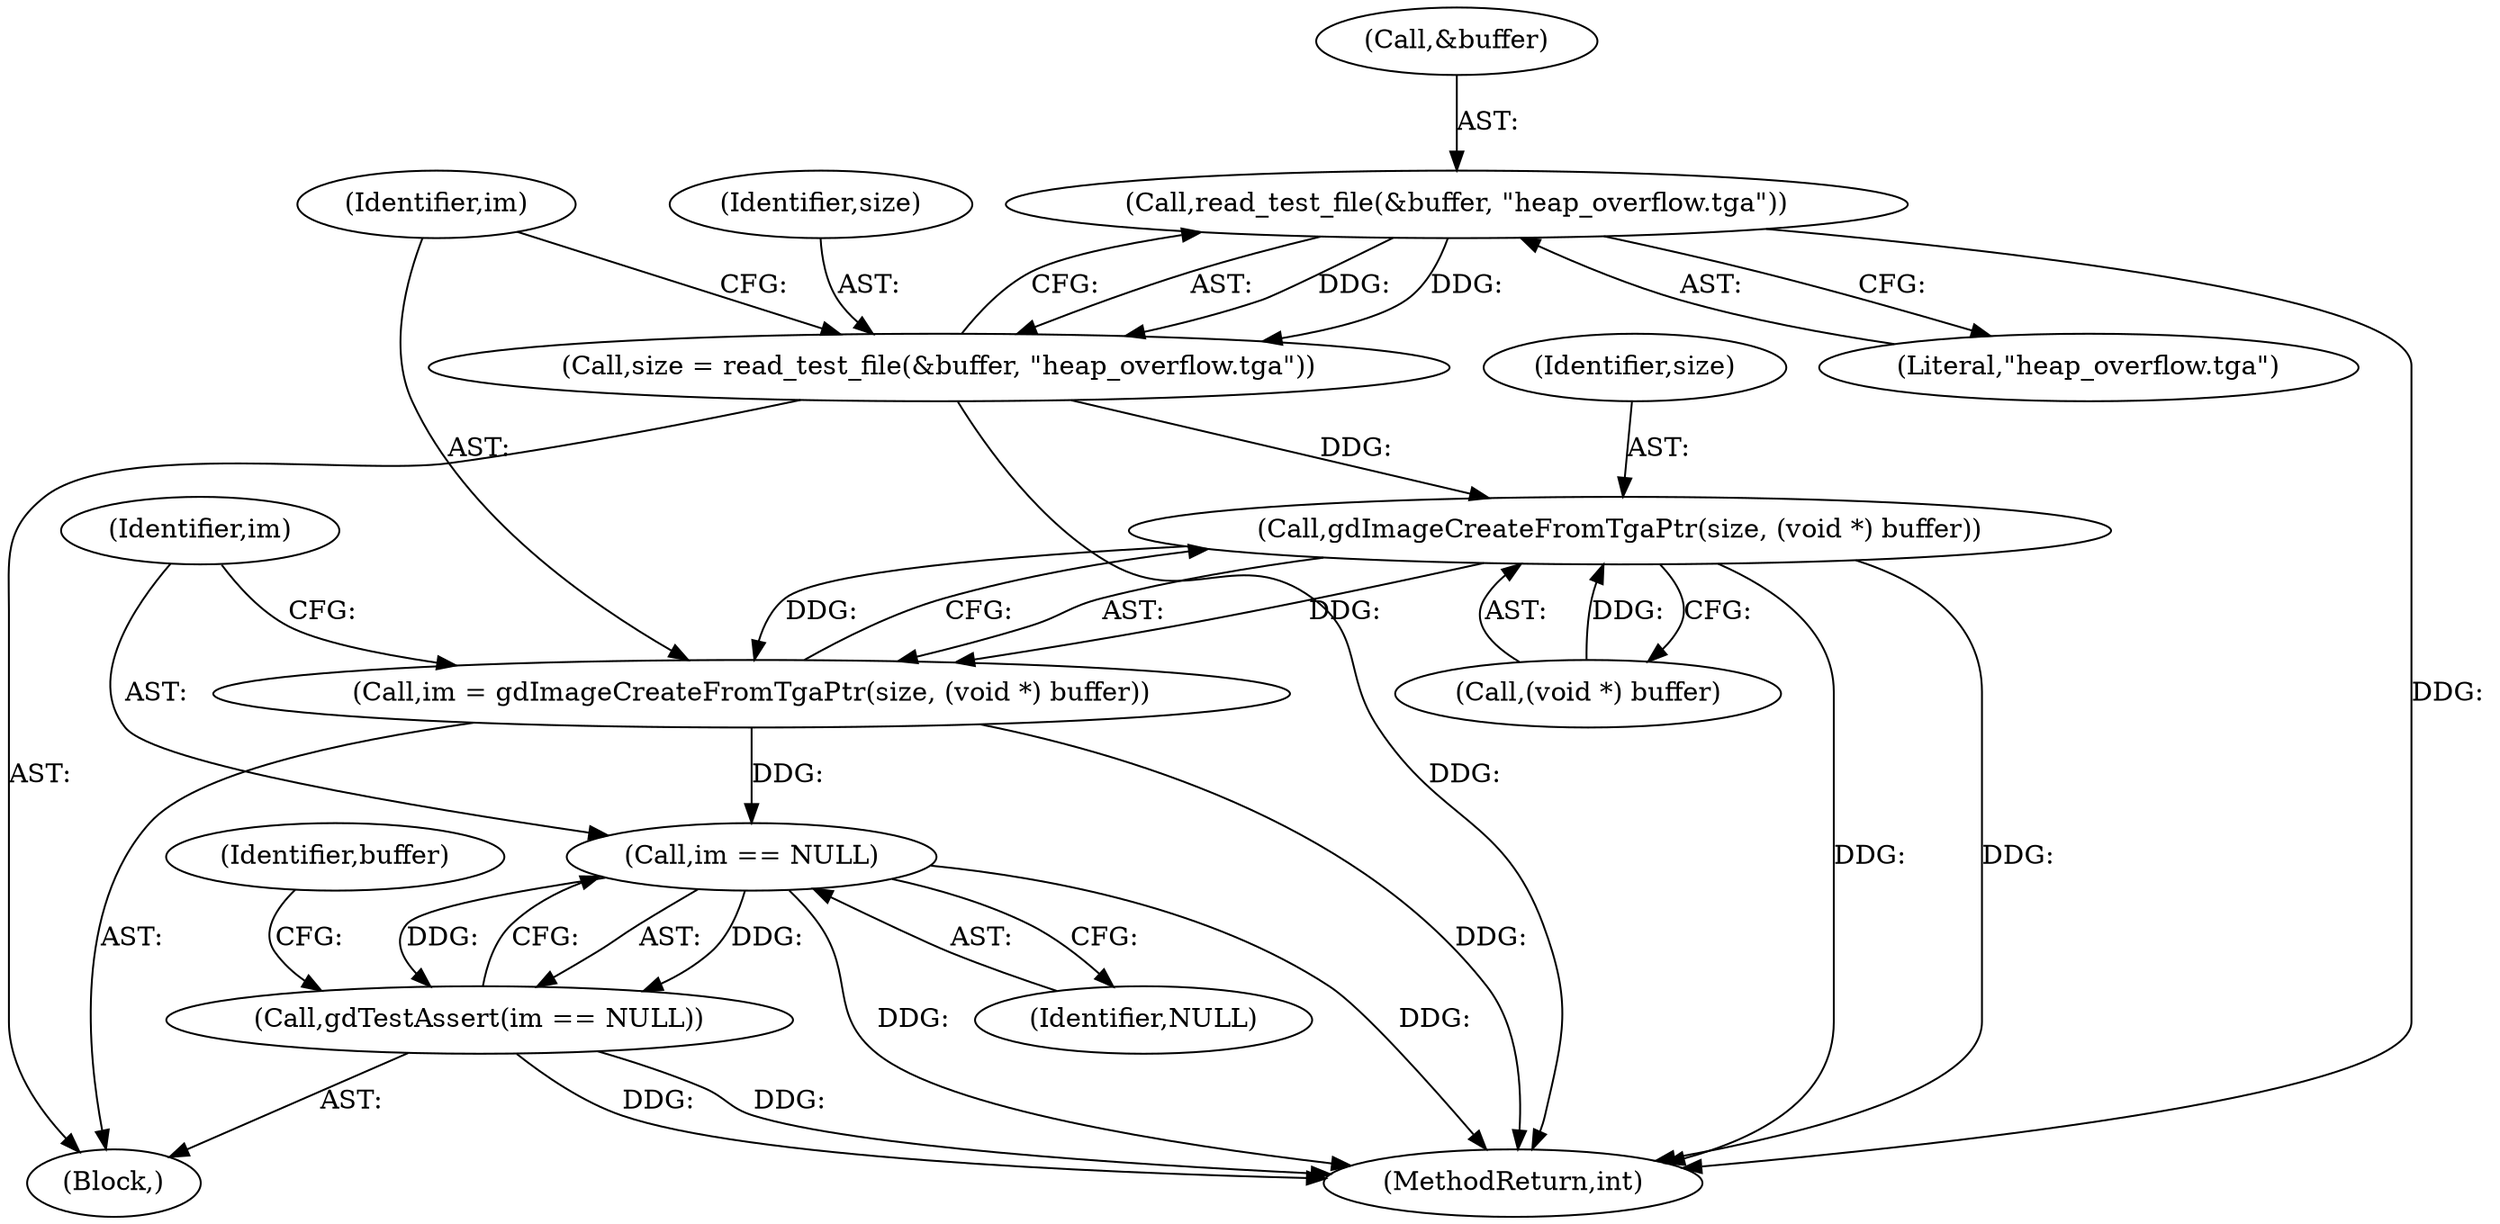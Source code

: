 digraph "1_libgd_58b6dde319c301b0eae27d12e2a659e067d80558_0@del" {
"1000107" [label="(Call,read_test_file(&buffer, \"heap_overflow.tga\"))"];
"1000105" [label="(Call,size = read_test_file(&buffer, \"heap_overflow.tga\"))"];
"1000113" [label="(Call,gdImageCreateFromTgaPtr(size, (void *) buffer))"];
"1000111" [label="(Call,im = gdImageCreateFromTgaPtr(size, (void *) buffer))"];
"1000119" [label="(Call,im == NULL)"];
"1000118" [label="(Call,gdTestAssert(im == NULL))"];
"1000112" [label="(Identifier,im)"];
"1000113" [label="(Call,gdImageCreateFromTgaPtr(size, (void *) buffer))"];
"1000110" [label="(Literal,\"heap_overflow.tga\")"];
"1000106" [label="(Identifier,size)"];
"1000107" [label="(Call,read_test_file(&buffer, \"heap_overflow.tga\"))"];
"1000114" [label="(Identifier,size)"];
"1000120" [label="(Identifier,im)"];
"1000105" [label="(Call,size = read_test_file(&buffer, \"heap_overflow.tga\"))"];
"1000123" [label="(Identifier,buffer)"];
"1000121" [label="(Identifier,NULL)"];
"1000111" [label="(Call,im = gdImageCreateFromTgaPtr(size, (void *) buffer))"];
"1000115" [label="(Call,(void *) buffer)"];
"1000101" [label="(Block,)"];
"1000118" [label="(Call,gdTestAssert(im == NULL))"];
"1000119" [label="(Call,im == NULL)"];
"1000126" [label="(MethodReturn,int)"];
"1000108" [label="(Call,&buffer)"];
"1000107" -> "1000105"  [label="AST: "];
"1000107" -> "1000110"  [label="CFG: "];
"1000108" -> "1000107"  [label="AST: "];
"1000110" -> "1000107"  [label="AST: "];
"1000105" -> "1000107"  [label="CFG: "];
"1000107" -> "1000126"  [label="DDG: "];
"1000107" -> "1000105"  [label="DDG: "];
"1000107" -> "1000105"  [label="DDG: "];
"1000105" -> "1000101"  [label="AST: "];
"1000106" -> "1000105"  [label="AST: "];
"1000112" -> "1000105"  [label="CFG: "];
"1000105" -> "1000126"  [label="DDG: "];
"1000105" -> "1000113"  [label="DDG: "];
"1000113" -> "1000111"  [label="AST: "];
"1000113" -> "1000115"  [label="CFG: "];
"1000114" -> "1000113"  [label="AST: "];
"1000115" -> "1000113"  [label="AST: "];
"1000111" -> "1000113"  [label="CFG: "];
"1000113" -> "1000126"  [label="DDG: "];
"1000113" -> "1000126"  [label="DDG: "];
"1000113" -> "1000111"  [label="DDG: "];
"1000113" -> "1000111"  [label="DDG: "];
"1000115" -> "1000113"  [label="DDG: "];
"1000111" -> "1000101"  [label="AST: "];
"1000112" -> "1000111"  [label="AST: "];
"1000120" -> "1000111"  [label="CFG: "];
"1000111" -> "1000126"  [label="DDG: "];
"1000111" -> "1000119"  [label="DDG: "];
"1000119" -> "1000118"  [label="AST: "];
"1000119" -> "1000121"  [label="CFG: "];
"1000120" -> "1000119"  [label="AST: "];
"1000121" -> "1000119"  [label="AST: "];
"1000118" -> "1000119"  [label="CFG: "];
"1000119" -> "1000126"  [label="DDG: "];
"1000119" -> "1000126"  [label="DDG: "];
"1000119" -> "1000118"  [label="DDG: "];
"1000119" -> "1000118"  [label="DDG: "];
"1000118" -> "1000101"  [label="AST: "];
"1000123" -> "1000118"  [label="CFG: "];
"1000118" -> "1000126"  [label="DDG: "];
"1000118" -> "1000126"  [label="DDG: "];
}
